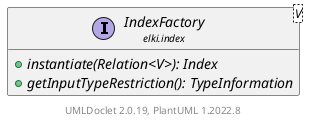@startuml
    remove .*\.(Instance|Par|Parameterizer|Factory)$
    set namespaceSeparator none
    hide empty fields
    hide empty methods

    interface "<size:14>IndexFactory\n<size:10>elki.index" as elki.index.IndexFactory<V> [[IndexFactory.html]] {
        {abstract} +instantiate(Relation<V>): Index
        {abstract} +getInputTypeRestriction(): TypeInformation
    }

    center footer UMLDoclet 2.0.19, PlantUML 1.2022.8
@enduml

